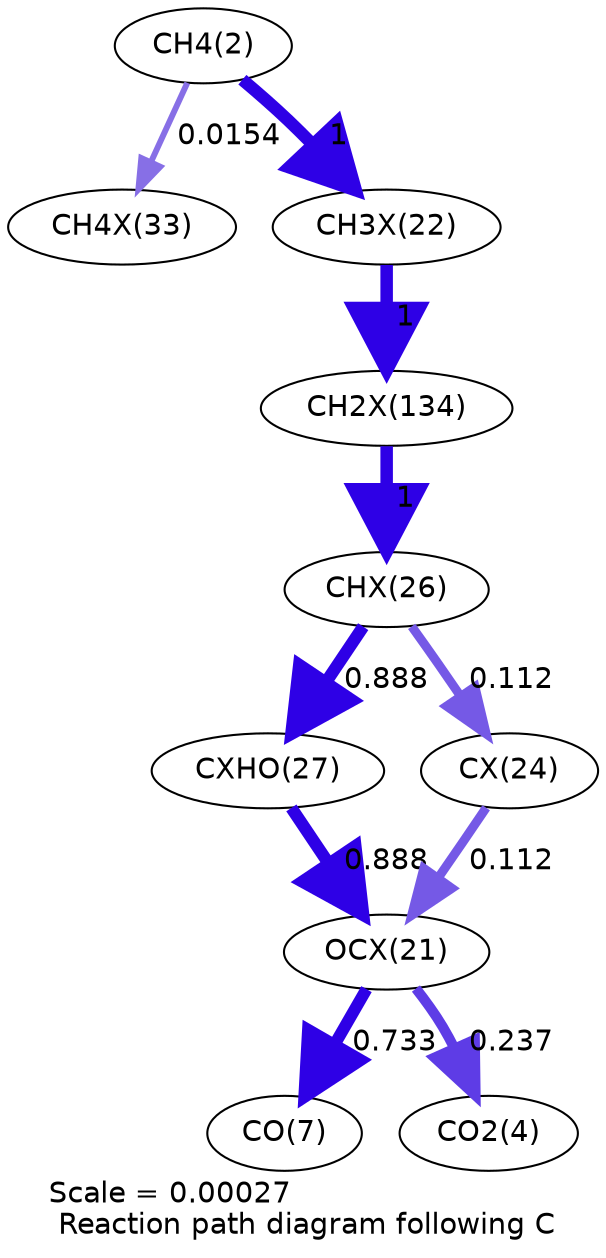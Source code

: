 digraph reaction_paths {
center=1;
s4 -> s31[fontname="Helvetica", penwidth=2.85, arrowsize=1.43, color="0.7, 0.515, 0.9"
, label=" 0.0154"];
s4 -> s25[fontname="Helvetica", penwidth=6, arrowsize=3, color="0.7, 1.5, 0.9"
, label=" 1"];
s25 -> s36[fontname="Helvetica", penwidth=6, arrowsize=3, color="0.7, 1.5, 0.9"
, label=" 1"];
s36 -> s29[fontname="Helvetica", penwidth=6, arrowsize=3, color="0.7, 1.5, 0.9"
, label=" 1"];
s29 -> s30[fontname="Helvetica", penwidth=5.91, arrowsize=2.96, color="0.7, 1.39, 0.9"
, label=" 0.888"];
s29 -> s27[fontname="Helvetica", penwidth=4.34, arrowsize=2.17, color="0.7, 0.612, 0.9"
, label=" 0.112"];
s30 -> s24[fontname="Helvetica", penwidth=5.91, arrowsize=2.96, color="0.7, 1.39, 0.9"
, label=" 0.888"];
s24 -> s9[fontname="Helvetica", penwidth=5.77, arrowsize=2.88, color="0.7, 1.23, 0.9"
, label=" 0.733"];
s24 -> s6[fontname="Helvetica", penwidth=4.91, arrowsize=2.46, color="0.7, 0.737, 0.9"
, label=" 0.237"];
s27 -> s24[fontname="Helvetica", penwidth=4.35, arrowsize=2.17, color="0.7, 0.612, 0.9"
, label=" 0.112"];
s4 [ fontname="Helvetica", label="CH4(2)"];
s6 [ fontname="Helvetica", label="CO2(4)"];
s9 [ fontname="Helvetica", label="CO(7)"];
s24 [ fontname="Helvetica", label="OCX(21)"];
s25 [ fontname="Helvetica", label="CH3X(22)"];
s27 [ fontname="Helvetica", label="CX(24)"];
s29 [ fontname="Helvetica", label="CHX(26)"];
s30 [ fontname="Helvetica", label="CXHO(27)"];
s31 [ fontname="Helvetica", label="CH4X(33)"];
s36 [ fontname="Helvetica", label="CH2X(134)"];
 label = "Scale = 0.00027\l Reaction path diagram following C";
 fontname = "Helvetica";
}
